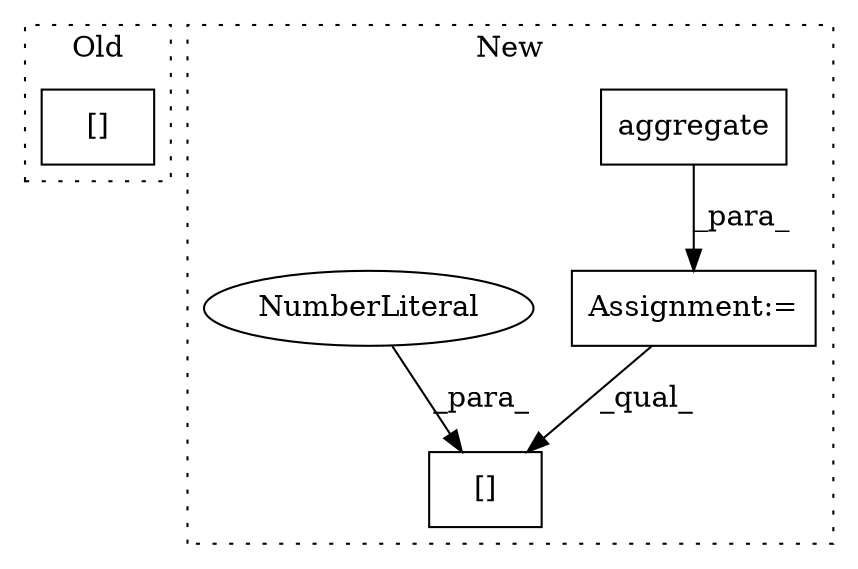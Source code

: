 digraph G {
subgraph cluster0 {
1 [label="[]" a="2" s="17976,18039" l="19,1" shape="box"];
label = "Old";
style="dotted";
}
subgraph cluster1 {
2 [label="aggregate" a="32" s="16615,16810" l="10,1" shape="box"];
3 [label="[]" a="2" s="16821,16835" l="13,1" shape="box"];
4 [label="NumberLiteral" a="34" s="16834" l="1" shape="ellipse"];
5 [label="Assignment:=" a="7" s="16595" l="1" shape="box"];
label = "New";
style="dotted";
}
2 -> 5 [label="_para_"];
4 -> 3 [label="_para_"];
5 -> 3 [label="_qual_"];
}